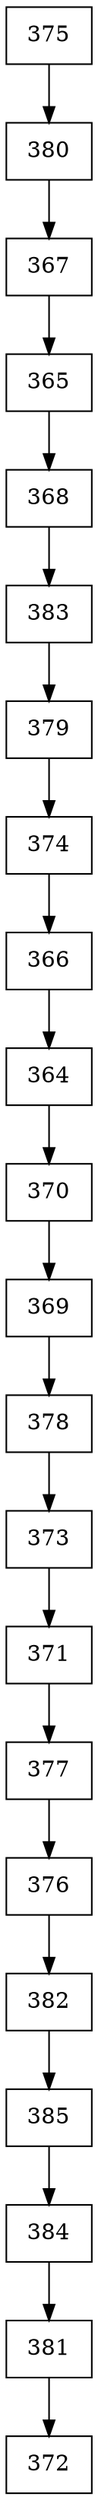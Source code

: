 digraph G {
  node [shape=record];
  node0 [label="{375}"];
  node0 -> node1;
  node1 [label="{380}"];
  node1 -> node2;
  node2 [label="{367}"];
  node2 -> node3;
  node3 [label="{365}"];
  node3 -> node4;
  node4 [label="{368}"];
  node4 -> node5;
  node5 [label="{383}"];
  node5 -> node6;
  node6 [label="{379}"];
  node6 -> node7;
  node7 [label="{374}"];
  node7 -> node8;
  node8 [label="{366}"];
  node8 -> node9;
  node9 [label="{364}"];
  node9 -> node10;
  node10 [label="{370}"];
  node10 -> node11;
  node11 [label="{369}"];
  node11 -> node12;
  node12 [label="{378}"];
  node12 -> node13;
  node13 [label="{373}"];
  node13 -> node14;
  node14 [label="{371}"];
  node14 -> node15;
  node15 [label="{377}"];
  node15 -> node16;
  node16 [label="{376}"];
  node16 -> node17;
  node17 [label="{382}"];
  node17 -> node18;
  node18 [label="{385}"];
  node18 -> node19;
  node19 [label="{384}"];
  node19 -> node20;
  node20 [label="{381}"];
  node20 -> node21;
  node21 [label="{372}"];
}
